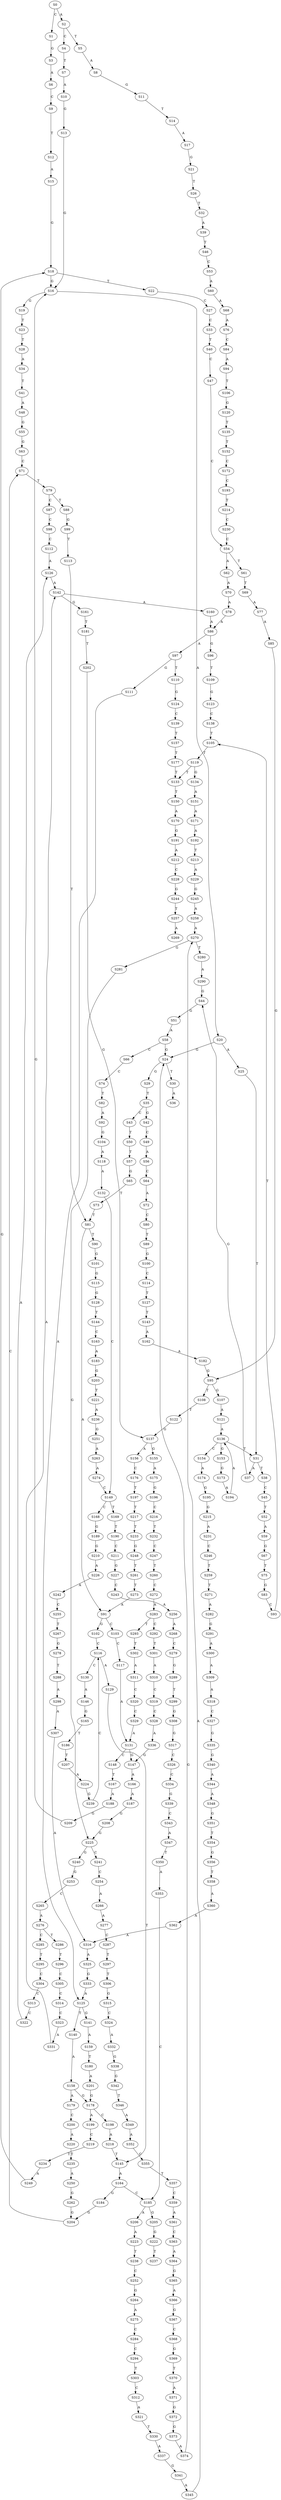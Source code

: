 strict digraph  {
	S0 -> S1 [ label = C ];
	S0 -> S2 [ label = A ];
	S1 -> S3 [ label = G ];
	S2 -> S4 [ label = C ];
	S2 -> S5 [ label = T ];
	S3 -> S6 [ label = A ];
	S4 -> S7 [ label = T ];
	S5 -> S8 [ label = A ];
	S6 -> S9 [ label = C ];
	S7 -> S10 [ label = A ];
	S8 -> S11 [ label = G ];
	S9 -> S12 [ label = T ];
	S10 -> S13 [ label = G ];
	S11 -> S14 [ label = T ];
	S12 -> S15 [ label = A ];
	S13 -> S16 [ label = G ];
	S14 -> S17 [ label = A ];
	S15 -> S18 [ label = G ];
	S16 -> S19 [ label = G ];
	S16 -> S20 [ label = A ];
	S17 -> S21 [ label = G ];
	S18 -> S22 [ label = T ];
	S18 -> S16 [ label = G ];
	S19 -> S23 [ label = T ];
	S20 -> S24 [ label = G ];
	S20 -> S25 [ label = A ];
	S21 -> S26 [ label = T ];
	S22 -> S27 [ label = C ];
	S23 -> S28 [ label = T ];
	S24 -> S29 [ label = G ];
	S24 -> S30 [ label = T ];
	S25 -> S31 [ label = T ];
	S26 -> S32 [ label = T ];
	S27 -> S33 [ label = C ];
	S28 -> S34 [ label = A ];
	S29 -> S35 [ label = T ];
	S30 -> S36 [ label = A ];
	S31 -> S37 [ label = A ];
	S31 -> S38 [ label = T ];
	S32 -> S39 [ label = A ];
	S33 -> S40 [ label = T ];
	S34 -> S41 [ label = T ];
	S35 -> S42 [ label = G ];
	S35 -> S43 [ label = C ];
	S37 -> S44 [ label = G ];
	S38 -> S45 [ label = C ];
	S39 -> S46 [ label = T ];
	S40 -> S47 [ label = C ];
	S41 -> S48 [ label = A ];
	S42 -> S49 [ label = C ];
	S43 -> S50 [ label = T ];
	S44 -> S51 [ label = G ];
	S45 -> S52 [ label = T ];
	S46 -> S53 [ label = C ];
	S47 -> S54 [ label = C ];
	S48 -> S55 [ label = G ];
	S49 -> S56 [ label = A ];
	S50 -> S57 [ label = T ];
	S51 -> S58 [ label = A ];
	S52 -> S59 [ label = A ];
	S53 -> S60 [ label = A ];
	S54 -> S61 [ label = T ];
	S54 -> S62 [ label = A ];
	S55 -> S63 [ label = G ];
	S56 -> S64 [ label = C ];
	S57 -> S65 [ label = G ];
	S58 -> S66 [ label = C ];
	S58 -> S24 [ label = G ];
	S59 -> S67 [ label = G ];
	S60 -> S68 [ label = A ];
	S61 -> S69 [ label = T ];
	S62 -> S70 [ label = A ];
	S63 -> S71 [ label = C ];
	S64 -> S72 [ label = A ];
	S65 -> S73 [ label = T ];
	S66 -> S74 [ label = C ];
	S67 -> S75 [ label = T ];
	S68 -> S76 [ label = A ];
	S69 -> S77 [ label = A ];
	S70 -> S78 [ label = A ];
	S71 -> S79 [ label = T ];
	S72 -> S80 [ label = C ];
	S73 -> S81 [ label = T ];
	S74 -> S82 [ label = T ];
	S75 -> S83 [ label = G ];
	S76 -> S84 [ label = C ];
	S77 -> S85 [ label = A ];
	S78 -> S86 [ label = A ];
	S79 -> S87 [ label = C ];
	S79 -> S88 [ label = T ];
	S80 -> S89 [ label = T ];
	S81 -> S90 [ label = T ];
	S81 -> S91 [ label = A ];
	S82 -> S92 [ label = A ];
	S83 -> S93 [ label = C ];
	S84 -> S94 [ label = A ];
	S85 -> S95 [ label = G ];
	S86 -> S96 [ label = G ];
	S86 -> S97 [ label = A ];
	S87 -> S98 [ label = C ];
	S88 -> S99 [ label = G ];
	S89 -> S100 [ label = G ];
	S90 -> S101 [ label = G ];
	S91 -> S102 [ label = G ];
	S91 -> S103 [ label = C ];
	S92 -> S104 [ label = G ];
	S93 -> S105 [ label = T ];
	S94 -> S106 [ label = T ];
	S95 -> S107 [ label = G ];
	S95 -> S108 [ label = T ];
	S96 -> S109 [ label = T ];
	S97 -> S110 [ label = T ];
	S97 -> S111 [ label = G ];
	S98 -> S112 [ label = C ];
	S99 -> S113 [ label = T ];
	S100 -> S114 [ label = C ];
	S101 -> S115 [ label = G ];
	S102 -> S116 [ label = C ];
	S103 -> S117 [ label = C ];
	S104 -> S118 [ label = A ];
	S105 -> S119 [ label = T ];
	S106 -> S120 [ label = G ];
	S107 -> S121 [ label = A ];
	S108 -> S122 [ label = T ];
	S109 -> S123 [ label = G ];
	S110 -> S124 [ label = G ];
	S111 -> S125 [ label = A ];
	S112 -> S126 [ label = A ];
	S113 -> S81 [ label = T ];
	S114 -> S127 [ label = T ];
	S115 -> S128 [ label = G ];
	S116 -> S129 [ label = A ];
	S116 -> S130 [ label = C ];
	S117 -> S131 [ label = A ];
	S118 -> S132 [ label = A ];
	S119 -> S133 [ label = T ];
	S119 -> S134 [ label = G ];
	S120 -> S135 [ label = T ];
	S121 -> S136 [ label = A ];
	S122 -> S137 [ label = G ];
	S123 -> S138 [ label = C ];
	S124 -> S139 [ label = C ];
	S125 -> S140 [ label = T ];
	S125 -> S141 [ label = G ];
	S126 -> S142 [ label = A ];
	S127 -> S143 [ label = T ];
	S128 -> S144 [ label = T ];
	S129 -> S145 [ label = T ];
	S130 -> S146 [ label = A ];
	S131 -> S147 [ label = G ];
	S131 -> S148 [ label = C ];
	S132 -> S149 [ label = C ];
	S133 -> S150 [ label = T ];
	S134 -> S151 [ label = A ];
	S135 -> S152 [ label = T ];
	S136 -> S31 [ label = T ];
	S136 -> S153 [ label = G ];
	S136 -> S154 [ label = C ];
	S137 -> S155 [ label = G ];
	S137 -> S156 [ label = A ];
	S138 -> S105 [ label = T ];
	S139 -> S157 [ label = T ];
	S140 -> S158 [ label = A ];
	S141 -> S159 [ label = A ];
	S142 -> S160 [ label = A ];
	S142 -> S161 [ label = G ];
	S143 -> S162 [ label = A ];
	S144 -> S163 [ label = C ];
	S145 -> S164 [ label = A ];
	S146 -> S165 [ label = G ];
	S147 -> S166 [ label = A ];
	S148 -> S167 [ label = T ];
	S149 -> S168 [ label = C ];
	S149 -> S169 [ label = T ];
	S150 -> S170 [ label = A ];
	S151 -> S171 [ label = A ];
	S152 -> S172 [ label = C ];
	S153 -> S173 [ label = G ];
	S154 -> S174 [ label = A ];
	S155 -> S175 [ label = A ];
	S156 -> S176 [ label = C ];
	S157 -> S177 [ label = T ];
	S158 -> S178 [ label = G ];
	S158 -> S179 [ label = A ];
	S159 -> S180 [ label = T ];
	S160 -> S86 [ label = A ];
	S161 -> S181 [ label = T ];
	S162 -> S182 [ label = A ];
	S163 -> S183 [ label = A ];
	S164 -> S184 [ label = G ];
	S164 -> S185 [ label = C ];
	S165 -> S186 [ label = T ];
	S166 -> S187 [ label = A ];
	S167 -> S188 [ label = A ];
	S168 -> S189 [ label = G ];
	S169 -> S190 [ label = T ];
	S170 -> S191 [ label = G ];
	S171 -> S192 [ label = A ];
	S172 -> S193 [ label = C ];
	S173 -> S194 [ label = A ];
	S174 -> S195 [ label = G ];
	S175 -> S196 [ label = G ];
	S176 -> S197 [ label = T ];
	S177 -> S133 [ label = T ];
	S178 -> S198 [ label = C ];
	S178 -> S199 [ label = A ];
	S179 -> S200 [ label = C ];
	S180 -> S201 [ label = A ];
	S181 -> S202 [ label = T ];
	S182 -> S95 [ label = G ];
	S183 -> S203 [ label = G ];
	S184 -> S204 [ label = G ];
	S185 -> S205 [ label = G ];
	S185 -> S206 [ label = A ];
	S186 -> S207 [ label = T ];
	S187 -> S208 [ label = G ];
	S188 -> S209 [ label = G ];
	S189 -> S210 [ label = G ];
	S190 -> S211 [ label = C ];
	S191 -> S212 [ label = A ];
	S192 -> S213 [ label = T ];
	S193 -> S214 [ label = T ];
	S194 -> S136 [ label = A ];
	S195 -> S215 [ label = G ];
	S196 -> S216 [ label = C ];
	S197 -> S217 [ label = T ];
	S198 -> S218 [ label = A ];
	S199 -> S219 [ label = C ];
	S200 -> S220 [ label = A ];
	S201 -> S178 [ label = G ];
	S202 -> S137 [ label = G ];
	S203 -> S221 [ label = T ];
	S204 -> S71 [ label = C ];
	S205 -> S222 [ label = G ];
	S206 -> S223 [ label = A ];
	S207 -> S224 [ label = A ];
	S208 -> S225 [ label = G ];
	S209 -> S16 [ label = G ];
	S210 -> S226 [ label = A ];
	S211 -> S227 [ label = G ];
	S212 -> S228 [ label = C ];
	S213 -> S229 [ label = A ];
	S214 -> S230 [ label = C ];
	S215 -> S231 [ label = A ];
	S216 -> S232 [ label = T ];
	S217 -> S233 [ label = T ];
	S218 -> S145 [ label = T ];
	S219 -> S234 [ label = T ];
	S220 -> S235 [ label = T ];
	S221 -> S236 [ label = A ];
	S222 -> S237 [ label = T ];
	S223 -> S238 [ label = T ];
	S224 -> S239 [ label = G ];
	S225 -> S240 [ label = G ];
	S225 -> S241 [ label = C ];
	S226 -> S242 [ label = A ];
	S227 -> S243 [ label = C ];
	S228 -> S244 [ label = G ];
	S229 -> S245 [ label = G ];
	S230 -> S54 [ label = C ];
	S231 -> S246 [ label = C ];
	S232 -> S247 [ label = C ];
	S233 -> S248 [ label = G ];
	S234 -> S249 [ label = A ];
	S235 -> S250 [ label = A ];
	S236 -> S251 [ label = G ];
	S238 -> S252 [ label = C ];
	S239 -> S116 [ label = C ];
	S240 -> S253 [ label = G ];
	S241 -> S254 [ label = C ];
	S242 -> S255 [ label = C ];
	S243 -> S256 [ label = A ];
	S244 -> S257 [ label = T ];
	S245 -> S258 [ label = A ];
	S246 -> S259 [ label = T ];
	S247 -> S260 [ label = T ];
	S248 -> S261 [ label = T ];
	S249 -> S18 [ label = G ];
	S250 -> S262 [ label = G ];
	S251 -> S263 [ label = A ];
	S252 -> S264 [ label = G ];
	S253 -> S265 [ label = C ];
	S254 -> S266 [ label = A ];
	S255 -> S267 [ label = T ];
	S256 -> S268 [ label = A ];
	S257 -> S269 [ label = A ];
	S258 -> S270 [ label = A ];
	S259 -> S271 [ label = T ];
	S260 -> S272 [ label = C ];
	S261 -> S273 [ label = T ];
	S262 -> S204 [ label = G ];
	S263 -> S274 [ label = A ];
	S264 -> S275 [ label = A ];
	S265 -> S276 [ label = A ];
	S266 -> S277 [ label = A ];
	S267 -> S278 [ label = G ];
	S268 -> S279 [ label = C ];
	S270 -> S280 [ label = T ];
	S270 -> S281 [ label = G ];
	S271 -> S282 [ label = A ];
	S272 -> S283 [ label = A ];
	S273 -> S91 [ label = A ];
	S274 -> S149 [ label = C ];
	S275 -> S284 [ label = C ];
	S276 -> S285 [ label = C ];
	S276 -> S286 [ label = T ];
	S277 -> S287 [ label = C ];
	S278 -> S288 [ label = T ];
	S279 -> S289 [ label = G ];
	S280 -> S290 [ label = A ];
	S281 -> S225 [ label = G ];
	S282 -> S291 [ label = G ];
	S283 -> S292 [ label = C ];
	S283 -> S293 [ label = T ];
	S284 -> S294 [ label = C ];
	S285 -> S295 [ label = T ];
	S286 -> S296 [ label = T ];
	S287 -> S297 [ label = T ];
	S288 -> S298 [ label = A ];
	S289 -> S299 [ label = T ];
	S290 -> S44 [ label = G ];
	S291 -> S300 [ label = A ];
	S292 -> S301 [ label = T ];
	S293 -> S302 [ label = T ];
	S294 -> S303 [ label = T ];
	S295 -> S304 [ label = C ];
	S296 -> S305 [ label = C ];
	S297 -> S306 [ label = T ];
	S298 -> S307 [ label = A ];
	S299 -> S308 [ label = G ];
	S300 -> S309 [ label = A ];
	S301 -> S310 [ label = A ];
	S302 -> S311 [ label = A ];
	S303 -> S312 [ label = C ];
	S304 -> S313 [ label = C ];
	S305 -> S314 [ label = C ];
	S306 -> S315 [ label = G ];
	S307 -> S316 [ label = A ];
	S308 -> S317 [ label = G ];
	S309 -> S318 [ label = A ];
	S310 -> S319 [ label = C ];
	S311 -> S320 [ label = C ];
	S312 -> S321 [ label = A ];
	S313 -> S322 [ label = C ];
	S314 -> S323 [ label = C ];
	S315 -> S324 [ label = C ];
	S316 -> S325 [ label = A ];
	S317 -> S326 [ label = C ];
	S318 -> S327 [ label = C ];
	S319 -> S328 [ label = C ];
	S320 -> S329 [ label = C ];
	S321 -> S330 [ label = T ];
	S322 -> S126 [ label = A ];
	S323 -> S331 [ label = A ];
	S324 -> S332 [ label = A ];
	S325 -> S333 [ label = G ];
	S326 -> S334 [ label = C ];
	S327 -> S335 [ label = G ];
	S328 -> S336 [ label = A ];
	S329 -> S131 [ label = A ];
	S330 -> S337 [ label = A ];
	S331 -> S142 [ label = A ];
	S332 -> S338 [ label = G ];
	S333 -> S125 [ label = A ];
	S334 -> S339 [ label = G ];
	S335 -> S340 [ label = G ];
	S336 -> S147 [ label = G ];
	S337 -> S341 [ label = G ];
	S338 -> S342 [ label = G ];
	S339 -> S343 [ label = C ];
	S340 -> S344 [ label = A ];
	S341 -> S345 [ label = A ];
	S342 -> S346 [ label = T ];
	S343 -> S347 [ label = A ];
	S344 -> S348 [ label = A ];
	S345 -> S270 [ label = A ];
	S346 -> S349 [ label = A ];
	S347 -> S350 [ label = T ];
	S348 -> S351 [ label = G ];
	S349 -> S352 [ label = A ];
	S350 -> S353 [ label = A ];
	S351 -> S354 [ label = T ];
	S352 -> S355 [ label = C ];
	S353 -> S185 [ label = C ];
	S354 -> S356 [ label = G ];
	S355 -> S357 [ label = T ];
	S356 -> S358 [ label = T ];
	S357 -> S359 [ label = C ];
	S358 -> S360 [ label = A ];
	S359 -> S361 [ label = A ];
	S360 -> S362 [ label = A ];
	S361 -> S363 [ label = C ];
	S362 -> S316 [ label = A ];
	S363 -> S364 [ label = A ];
	S364 -> S365 [ label = G ];
	S365 -> S366 [ label = A ];
	S366 -> S367 [ label = G ];
	S367 -> S368 [ label = C ];
	S368 -> S369 [ label = G ];
	S369 -> S370 [ label = T ];
	S370 -> S371 [ label = A ];
	S371 -> S372 [ label = G ];
	S372 -> S373 [ label = G ];
	S373 -> S374 [ label = A ];
	S374 -> S24 [ label = G ];
}
